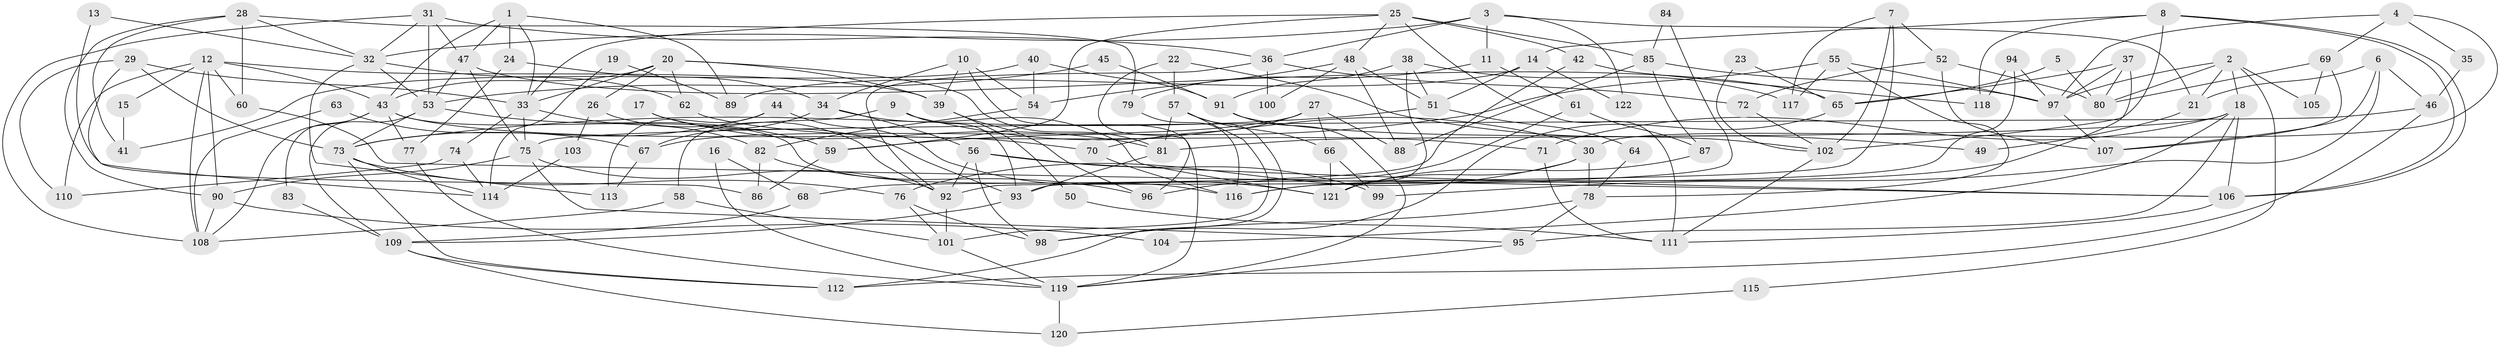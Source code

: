 // Generated by graph-tools (version 1.1) at 2025/14/03/09/25 04:14:56]
// undirected, 122 vertices, 244 edges
graph export_dot {
graph [start="1"]
  node [color=gray90,style=filled];
  1;
  2;
  3;
  4;
  5;
  6;
  7;
  8;
  9;
  10;
  11;
  12;
  13;
  14;
  15;
  16;
  17;
  18;
  19;
  20;
  21;
  22;
  23;
  24;
  25;
  26;
  27;
  28;
  29;
  30;
  31;
  32;
  33;
  34;
  35;
  36;
  37;
  38;
  39;
  40;
  41;
  42;
  43;
  44;
  45;
  46;
  47;
  48;
  49;
  50;
  51;
  52;
  53;
  54;
  55;
  56;
  57;
  58;
  59;
  60;
  61;
  62;
  63;
  64;
  65;
  66;
  67;
  68;
  69;
  70;
  71;
  72;
  73;
  74;
  75;
  76;
  77;
  78;
  79;
  80;
  81;
  82;
  83;
  84;
  85;
  86;
  87;
  88;
  89;
  90;
  91;
  92;
  93;
  94;
  95;
  96;
  97;
  98;
  99;
  100;
  101;
  102;
  103;
  104;
  105;
  106;
  107;
  108;
  109;
  110;
  111;
  112;
  113;
  114;
  115;
  116;
  117;
  118;
  119;
  120;
  121;
  122;
  1 -- 43;
  1 -- 33;
  1 -- 24;
  1 -- 47;
  1 -- 89;
  2 -- 97;
  2 -- 18;
  2 -- 21;
  2 -- 80;
  2 -- 105;
  2 -- 115;
  3 -- 32;
  3 -- 21;
  3 -- 11;
  3 -- 36;
  3 -- 122;
  4 -- 97;
  4 -- 30;
  4 -- 35;
  4 -- 69;
  5 -- 65;
  5 -- 80;
  6 -- 107;
  6 -- 99;
  6 -- 21;
  6 -- 46;
  7 -- 102;
  7 -- 93;
  7 -- 52;
  7 -- 117;
  8 -- 102;
  8 -- 106;
  8 -- 106;
  8 -- 14;
  8 -- 118;
  9 -- 58;
  9 -- 30;
  9 -- 93;
  10 -- 119;
  10 -- 39;
  10 -- 34;
  10 -- 54;
  11 -- 61;
  11 -- 79;
  12 -- 43;
  12 -- 90;
  12 -- 15;
  12 -- 39;
  12 -- 60;
  12 -- 108;
  12 -- 110;
  13 -- 86;
  13 -- 32;
  14 -- 51;
  14 -- 89;
  14 -- 122;
  15 -- 41;
  16 -- 68;
  16 -- 119;
  17 -- 81;
  17 -- 93;
  18 -- 81;
  18 -- 106;
  18 -- 71;
  18 -- 95;
  18 -- 104;
  19 -- 114;
  19 -- 89;
  20 -- 81;
  20 -- 33;
  20 -- 26;
  20 -- 39;
  20 -- 43;
  20 -- 62;
  21 -- 49;
  22 -- 57;
  22 -- 96;
  22 -- 49;
  23 -- 65;
  23 -- 102;
  24 -- 77;
  24 -- 34;
  25 -- 111;
  25 -- 33;
  25 -- 42;
  25 -- 48;
  25 -- 59;
  25 -- 85;
  26 -- 92;
  26 -- 103;
  27 -- 67;
  27 -- 66;
  27 -- 70;
  27 -- 88;
  28 -- 79;
  28 -- 90;
  28 -- 32;
  28 -- 41;
  28 -- 60;
  29 -- 33;
  29 -- 73;
  29 -- 110;
  29 -- 114;
  30 -- 121;
  30 -- 78;
  30 -- 76;
  31 -- 36;
  31 -- 47;
  31 -- 32;
  31 -- 53;
  31 -- 108;
  32 -- 53;
  32 -- 62;
  32 -- 113;
  33 -- 74;
  33 -- 75;
  33 -- 82;
  34 -- 56;
  34 -- 67;
  34 -- 121;
  35 -- 46;
  36 -- 72;
  36 -- 92;
  36 -- 100;
  37 -- 116;
  37 -- 80;
  37 -- 65;
  37 -- 97;
  38 -- 51;
  38 -- 117;
  38 -- 91;
  38 -- 121;
  39 -- 50;
  39 -- 96;
  40 -- 54;
  40 -- 91;
  40 -- 41;
  42 -- 118;
  42 -- 68;
  43 -- 108;
  43 -- 70;
  43 -- 77;
  43 -- 83;
  43 -- 116;
  44 -- 73;
  44 -- 121;
  44 -- 113;
  45 -- 91;
  45 -- 53;
  46 -- 75;
  46 -- 112;
  47 -- 53;
  47 -- 65;
  47 -- 75;
  48 -- 88;
  48 -- 51;
  48 -- 54;
  48 -- 100;
  50 -- 111;
  51 -- 73;
  51 -- 64;
  52 -- 107;
  52 -- 72;
  52 -- 80;
  53 -- 59;
  53 -- 73;
  53 -- 109;
  54 -- 82;
  55 -- 59;
  55 -- 78;
  55 -- 97;
  55 -- 117;
  56 -- 106;
  56 -- 92;
  56 -- 98;
  56 -- 99;
  57 -- 112;
  57 -- 101;
  57 -- 66;
  57 -- 81;
  58 -- 101;
  58 -- 108;
  59 -- 86;
  60 -- 106;
  61 -- 87;
  61 -- 96;
  62 -- 71;
  63 -- 67;
  63 -- 108;
  64 -- 78;
  65 -- 98;
  66 -- 121;
  66 -- 99;
  67 -- 113;
  68 -- 109;
  69 -- 80;
  69 -- 105;
  69 -- 107;
  70 -- 116;
  71 -- 111;
  72 -- 102;
  73 -- 76;
  73 -- 112;
  73 -- 114;
  74 -- 114;
  74 -- 110;
  75 -- 92;
  75 -- 90;
  75 -- 95;
  76 -- 98;
  76 -- 101;
  77 -- 119;
  78 -- 95;
  78 -- 98;
  79 -- 116;
  81 -- 93;
  82 -- 86;
  82 -- 96;
  83 -- 109;
  84 -- 92;
  84 -- 85;
  85 -- 97;
  85 -- 87;
  85 -- 88;
  87 -- 121;
  90 -- 108;
  90 -- 104;
  91 -- 119;
  91 -- 102;
  92 -- 101;
  93 -- 109;
  94 -- 97;
  94 -- 116;
  94 -- 118;
  95 -- 119;
  97 -- 107;
  101 -- 119;
  102 -- 111;
  103 -- 114;
  106 -- 111;
  109 -- 112;
  109 -- 120;
  115 -- 120;
  119 -- 120;
}
